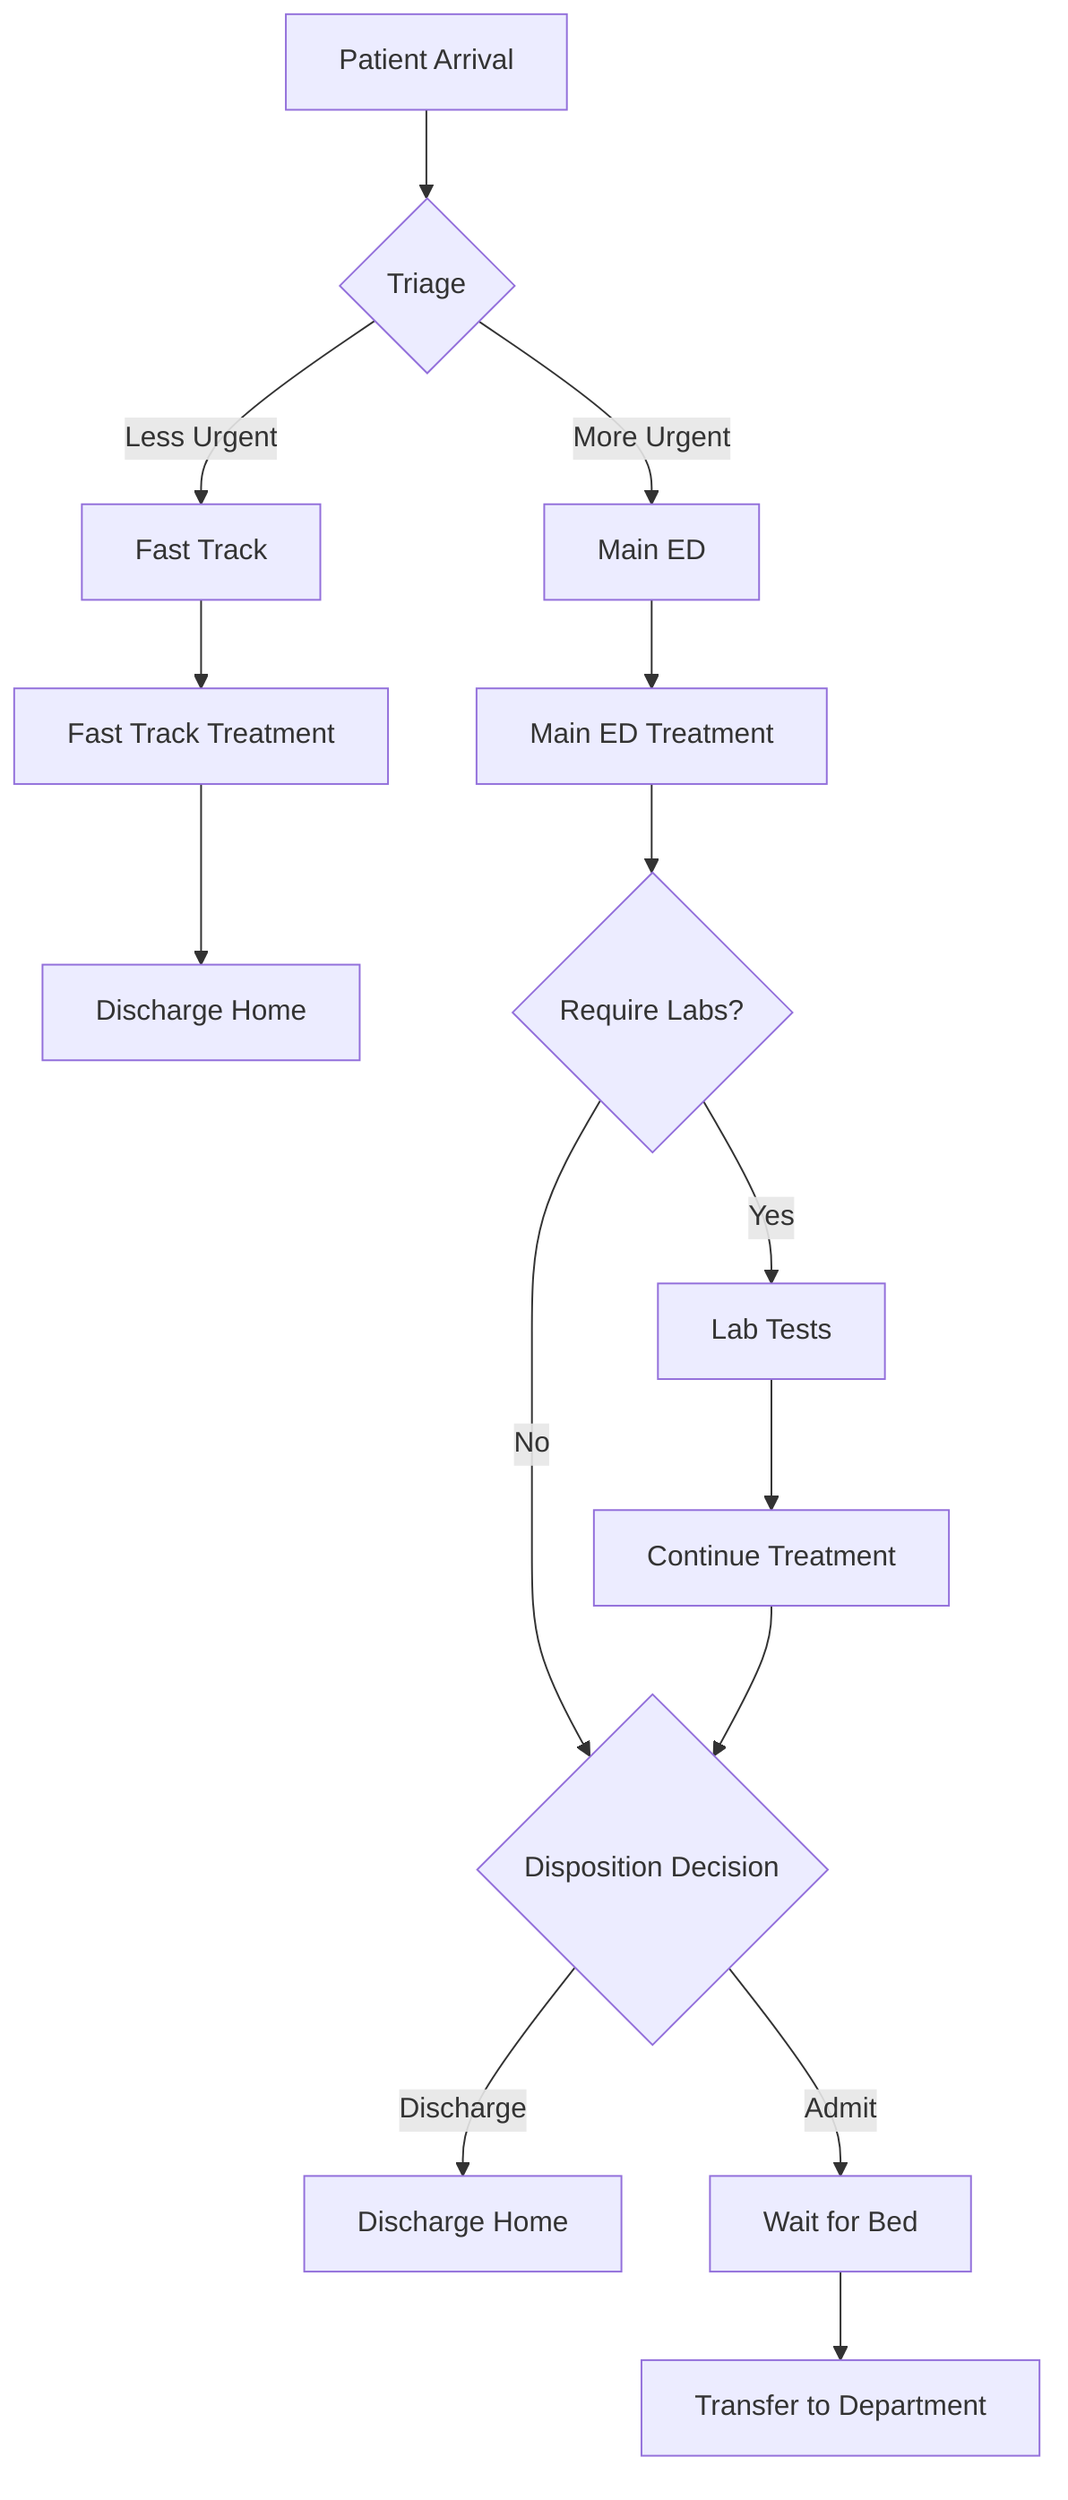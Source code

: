 graph TD
    A[Patient Arrival] --> B{Triage}
    B -->|Less Urgent| C[Fast Track]
    B -->|More Urgent| D[Main ED]
    C --> E[Fast Track Treatment]
    E --> F[Discharge Home]
    D --> G[Main ED Treatment]
    G --> H{Require Labs?}
    H -->|Yes| I[Lab Tests]
    I --> J[Continue Treatment]
    H -->|No| K
    J --> K{Disposition Decision}
    K -->|Discharge| L[Discharge Home]
    K -->|Admit| M[Wait for Bed]
    M --> N[Transfer to Department]